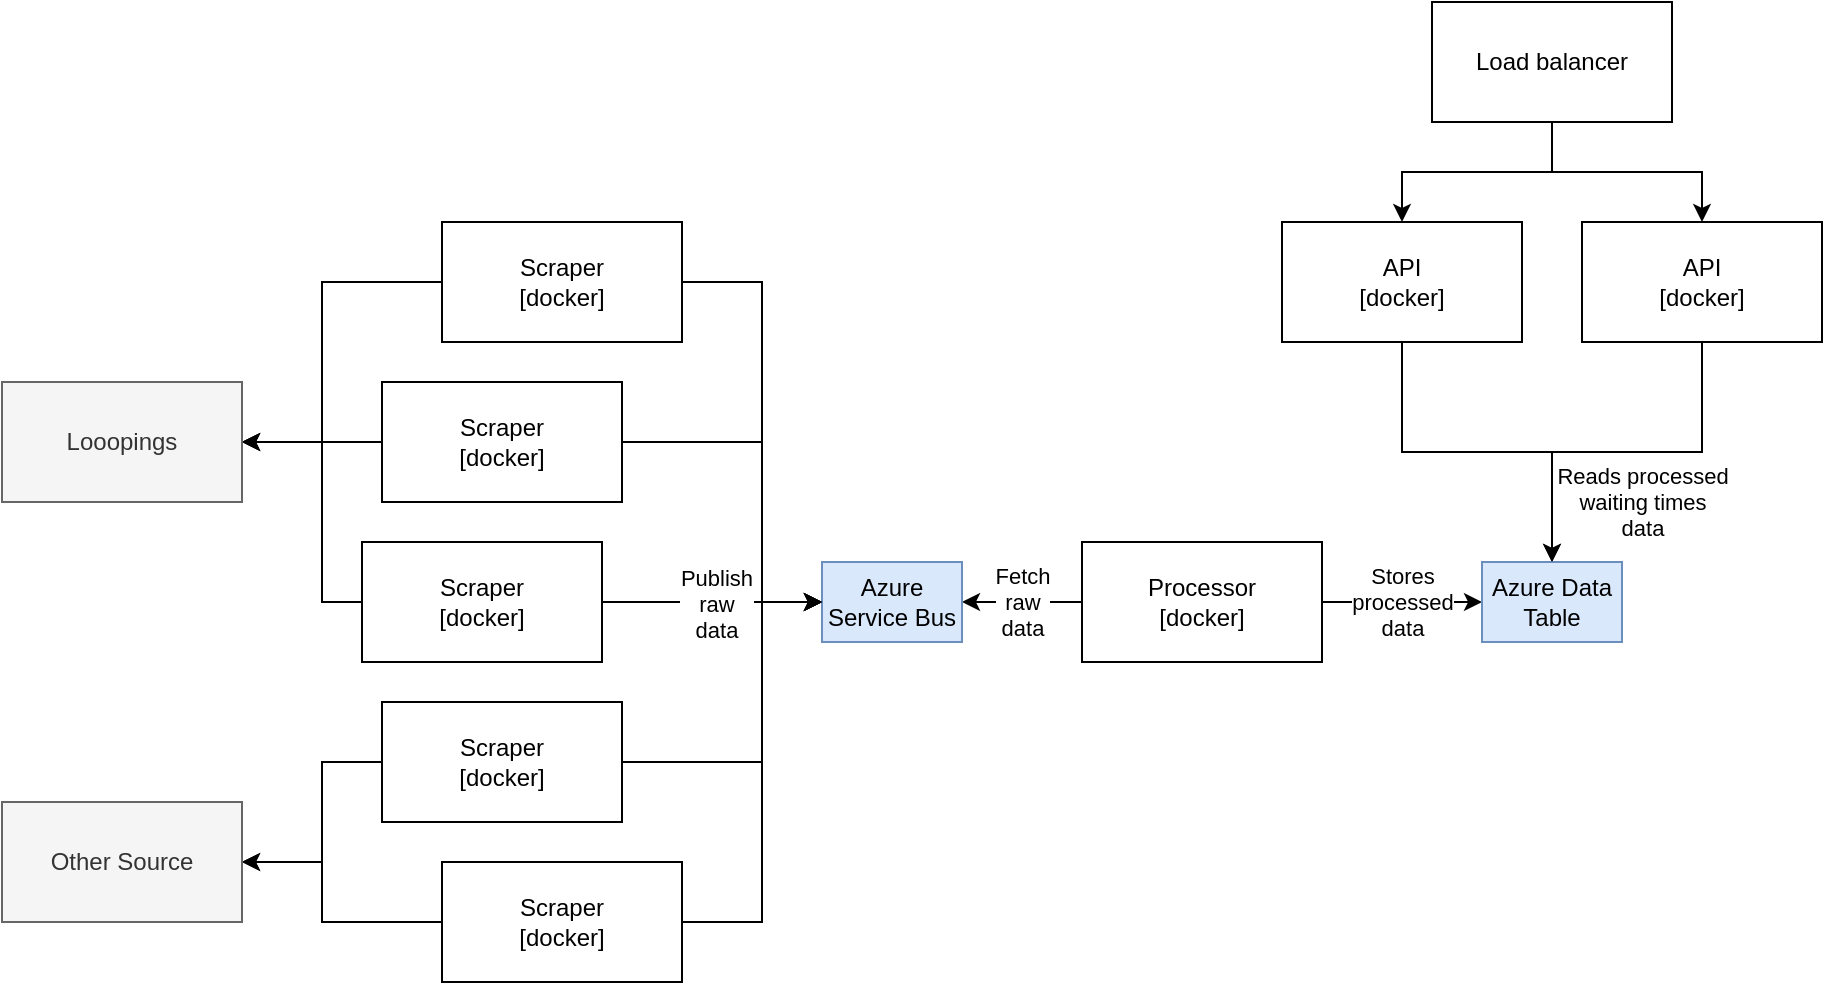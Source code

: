 <mxfile version="26.2.8">
  <diagram name="Page-1" id="v3wkkKDNzwEXIRuGeXZs">
    <mxGraphModel dx="2126" dy="2118" grid="1" gridSize="10" guides="1" tooltips="1" connect="1" arrows="1" fold="1" page="1" pageScale="1" pageWidth="827" pageHeight="1169" math="0" shadow="0">
      <root>
        <mxCell id="0" />
        <mxCell id="1" parent="0" />
        <mxCell id="e811CD-kVdlNk8FhSfKc-19" value="Reads processed&lt;div&gt;waiting times&lt;/div&gt;&lt;div&gt;data&lt;/div&gt;" style="edgeStyle=orthogonalEdgeStyle;rounded=0;orthogonalLoop=1;jettySize=auto;html=1;" parent="1" source="e811CD-kVdlNk8FhSfKc-3" target="e811CD-kVdlNk8FhSfKc-17" edge="1">
          <mxGeometry x="-0.081" y="25" relative="1" as="geometry">
            <mxPoint as="offset" />
          </mxGeometry>
        </mxCell>
        <mxCell id="e811CD-kVdlNk8FhSfKc-11" style="edgeStyle=orthogonalEdgeStyle;rounded=0;orthogonalLoop=1;jettySize=auto;html=1;entryX=0;entryY=0.5;entryDx=0;entryDy=0;" parent="1" source="e811CD-kVdlNk8FhSfKc-1" target="e811CD-kVdlNk8FhSfKc-10" edge="1">
          <mxGeometry relative="1" as="geometry" />
        </mxCell>
        <mxCell id="e811CD-kVdlNk8FhSfKc-12" value="Publish&lt;div&gt;raw&lt;/div&gt;&lt;div&gt;data&lt;/div&gt;" style="edgeLabel;html=1;align=center;verticalAlign=middle;resizable=0;points=[];" parent="e811CD-kVdlNk8FhSfKc-11" vertex="1" connectable="0">
          <mxGeometry x="-0.322" y="-1" relative="1" as="geometry">
            <mxPoint x="19" as="offset" />
          </mxGeometry>
        </mxCell>
        <mxCell id="7_be1yMwDwS5NmoDM4J4-21" style="edgeStyle=orthogonalEdgeStyle;rounded=0;orthogonalLoop=1;jettySize=auto;html=1;entryX=1;entryY=0.5;entryDx=0;entryDy=0;" edge="1" parent="1" source="e811CD-kVdlNk8FhSfKc-1" target="7_be1yMwDwS5NmoDM4J4-16">
          <mxGeometry relative="1" as="geometry">
            <Array as="points">
              <mxPoint x="40" y="270" />
              <mxPoint x="40" y="190" />
            </Array>
          </mxGeometry>
        </mxCell>
        <mxCell id="e811CD-kVdlNk8FhSfKc-1" value="Scraper&lt;div&gt;[docker]&lt;/div&gt;" style="rounded=0;whiteSpace=wrap;html=1;" parent="1" vertex="1">
          <mxGeometry x="60" y="240" width="120" height="60" as="geometry" />
        </mxCell>
        <mxCell id="e811CD-kVdlNk8FhSfKc-13" value="Fetch&lt;div&gt;raw&lt;/div&gt;&lt;div&gt;data&lt;/div&gt;" style="edgeStyle=orthogonalEdgeStyle;rounded=0;orthogonalLoop=1;jettySize=auto;html=1;" parent="1" source="e811CD-kVdlNk8FhSfKc-2" target="e811CD-kVdlNk8FhSfKc-10" edge="1">
          <mxGeometry relative="1" as="geometry" />
        </mxCell>
        <mxCell id="e811CD-kVdlNk8FhSfKc-18" value="Stores&lt;div&gt;processed&lt;/div&gt;&lt;div&gt;data&lt;/div&gt;" style="edgeStyle=orthogonalEdgeStyle;rounded=0;orthogonalLoop=1;jettySize=auto;html=1;" parent="1" source="e811CD-kVdlNk8FhSfKc-2" target="e811CD-kVdlNk8FhSfKc-17" edge="1">
          <mxGeometry relative="1" as="geometry" />
        </mxCell>
        <mxCell id="e811CD-kVdlNk8FhSfKc-2" value="&lt;div&gt;Processor&lt;/div&gt;&lt;div&gt;[docker]&lt;/div&gt;" style="rounded=0;whiteSpace=wrap;html=1;" parent="1" vertex="1">
          <mxGeometry x="420" y="240" width="120" height="60" as="geometry" />
        </mxCell>
        <mxCell id="e811CD-kVdlNk8FhSfKc-3" value="&lt;div&gt;API&lt;/div&gt;&lt;div&gt;[docker]&lt;/div&gt;" style="rounded=0;whiteSpace=wrap;html=1;" parent="1" vertex="1">
          <mxGeometry x="670" y="80" width="120" height="60" as="geometry" />
        </mxCell>
        <mxCell id="e811CD-kVdlNk8FhSfKc-10" value="Azure Service Bus" style="rounded=0;whiteSpace=wrap;html=1;fillColor=#dae8fc;strokeColor=#6c8ebf;" parent="1" vertex="1">
          <mxGeometry x="290" y="250" width="70" height="40" as="geometry" />
        </mxCell>
        <mxCell id="e811CD-kVdlNk8FhSfKc-17" value="Azure Data Table" style="rounded=0;whiteSpace=wrap;html=1;fillColor=#dae8fc;strokeColor=#6c8ebf;" parent="1" vertex="1">
          <mxGeometry x="620" y="250" width="70" height="40" as="geometry" />
        </mxCell>
        <mxCell id="7_be1yMwDwS5NmoDM4J4-6" style="edgeStyle=orthogonalEdgeStyle;rounded=0;orthogonalLoop=1;jettySize=auto;html=1;entryX=0;entryY=0.5;entryDx=0;entryDy=0;" edge="1" parent="1" source="7_be1yMwDwS5NmoDM4J4-2" target="e811CD-kVdlNk8FhSfKc-10">
          <mxGeometry relative="1" as="geometry">
            <Array as="points">
              <mxPoint x="260" y="190" />
              <mxPoint x="260" y="270" />
            </Array>
          </mxGeometry>
        </mxCell>
        <mxCell id="7_be1yMwDwS5NmoDM4J4-20" style="edgeStyle=orthogonalEdgeStyle;rounded=0;orthogonalLoop=1;jettySize=auto;html=1;" edge="1" parent="1" source="7_be1yMwDwS5NmoDM4J4-2" target="7_be1yMwDwS5NmoDM4J4-16">
          <mxGeometry relative="1" as="geometry" />
        </mxCell>
        <mxCell id="7_be1yMwDwS5NmoDM4J4-2" value="Scraper&lt;div&gt;[docker]&lt;/div&gt;" style="rounded=0;whiteSpace=wrap;html=1;" vertex="1" parent="1">
          <mxGeometry x="70" y="160" width="120" height="60" as="geometry" />
        </mxCell>
        <mxCell id="7_be1yMwDwS5NmoDM4J4-8" style="edgeStyle=orthogonalEdgeStyle;rounded=0;orthogonalLoop=1;jettySize=auto;html=1;entryX=0;entryY=0.5;entryDx=0;entryDy=0;" edge="1" parent="1" source="7_be1yMwDwS5NmoDM4J4-3" target="e811CD-kVdlNk8FhSfKc-10">
          <mxGeometry relative="1" as="geometry">
            <Array as="points">
              <mxPoint x="260" y="350" />
              <mxPoint x="260" y="270" />
            </Array>
          </mxGeometry>
        </mxCell>
        <mxCell id="7_be1yMwDwS5NmoDM4J4-18" style="edgeStyle=orthogonalEdgeStyle;rounded=0;orthogonalLoop=1;jettySize=auto;html=1;" edge="1" parent="1" source="7_be1yMwDwS5NmoDM4J4-3" target="7_be1yMwDwS5NmoDM4J4-17">
          <mxGeometry relative="1" as="geometry">
            <Array as="points">
              <mxPoint x="40" y="350" />
              <mxPoint x="40" y="400" />
            </Array>
          </mxGeometry>
        </mxCell>
        <mxCell id="7_be1yMwDwS5NmoDM4J4-3" value="Scraper&lt;div&gt;[docker]&lt;/div&gt;" style="rounded=0;whiteSpace=wrap;html=1;" vertex="1" parent="1">
          <mxGeometry x="70" y="320" width="120" height="60" as="geometry" />
        </mxCell>
        <mxCell id="7_be1yMwDwS5NmoDM4J4-9" style="edgeStyle=orthogonalEdgeStyle;rounded=0;orthogonalLoop=1;jettySize=auto;html=1;entryX=0;entryY=0.5;entryDx=0;entryDy=0;" edge="1" parent="1" source="7_be1yMwDwS5NmoDM4J4-4" target="e811CD-kVdlNk8FhSfKc-10">
          <mxGeometry relative="1" as="geometry">
            <Array as="points">
              <mxPoint x="260" y="430" />
              <mxPoint x="260" y="270" />
            </Array>
          </mxGeometry>
        </mxCell>
        <mxCell id="7_be1yMwDwS5NmoDM4J4-19" style="edgeStyle=orthogonalEdgeStyle;rounded=0;orthogonalLoop=1;jettySize=auto;html=1;" edge="1" parent="1" source="7_be1yMwDwS5NmoDM4J4-4" target="7_be1yMwDwS5NmoDM4J4-17">
          <mxGeometry relative="1" as="geometry">
            <Array as="points">
              <mxPoint x="40" y="430" />
              <mxPoint x="40" y="400" />
            </Array>
          </mxGeometry>
        </mxCell>
        <mxCell id="7_be1yMwDwS5NmoDM4J4-4" value="Scraper&lt;div&gt;[docker]&lt;/div&gt;" style="rounded=0;whiteSpace=wrap;html=1;" vertex="1" parent="1">
          <mxGeometry x="100" y="400" width="120" height="60" as="geometry" />
        </mxCell>
        <mxCell id="7_be1yMwDwS5NmoDM4J4-7" style="edgeStyle=orthogonalEdgeStyle;rounded=0;orthogonalLoop=1;jettySize=auto;html=1;entryX=0;entryY=0.5;entryDx=0;entryDy=0;" edge="1" parent="1" source="7_be1yMwDwS5NmoDM4J4-5" target="e811CD-kVdlNk8FhSfKc-10">
          <mxGeometry relative="1" as="geometry">
            <Array as="points">
              <mxPoint x="260" y="110" />
              <mxPoint x="260" y="270" />
            </Array>
          </mxGeometry>
        </mxCell>
        <mxCell id="7_be1yMwDwS5NmoDM4J4-22" style="edgeStyle=orthogonalEdgeStyle;rounded=0;orthogonalLoop=1;jettySize=auto;html=1;entryX=1;entryY=0.5;entryDx=0;entryDy=0;" edge="1" parent="1" source="7_be1yMwDwS5NmoDM4J4-5" target="7_be1yMwDwS5NmoDM4J4-16">
          <mxGeometry relative="1" as="geometry">
            <Array as="points">
              <mxPoint x="40" y="110" />
              <mxPoint x="40" y="190" />
            </Array>
          </mxGeometry>
        </mxCell>
        <mxCell id="7_be1yMwDwS5NmoDM4J4-5" value="Scraper&lt;div&gt;[docker]&lt;/div&gt;" style="rounded=0;whiteSpace=wrap;html=1;" vertex="1" parent="1">
          <mxGeometry x="100" y="80" width="120" height="60" as="geometry" />
        </mxCell>
        <mxCell id="7_be1yMwDwS5NmoDM4J4-11" style="edgeStyle=orthogonalEdgeStyle;rounded=0;orthogonalLoop=1;jettySize=auto;html=1;" edge="1" parent="1" source="7_be1yMwDwS5NmoDM4J4-10" target="e811CD-kVdlNk8FhSfKc-17">
          <mxGeometry relative="1" as="geometry" />
        </mxCell>
        <mxCell id="7_be1yMwDwS5NmoDM4J4-10" value="&lt;div&gt;API&lt;/div&gt;&lt;div&gt;[docker]&lt;/div&gt;" style="rounded=0;whiteSpace=wrap;html=1;" vertex="1" parent="1">
          <mxGeometry x="520" y="80" width="120" height="60" as="geometry" />
        </mxCell>
        <mxCell id="7_be1yMwDwS5NmoDM4J4-13" style="edgeStyle=orthogonalEdgeStyle;rounded=0;orthogonalLoop=1;jettySize=auto;html=1;" edge="1" parent="1" source="7_be1yMwDwS5NmoDM4J4-12" target="7_be1yMwDwS5NmoDM4J4-10">
          <mxGeometry relative="1" as="geometry" />
        </mxCell>
        <mxCell id="7_be1yMwDwS5NmoDM4J4-14" style="edgeStyle=orthogonalEdgeStyle;rounded=0;orthogonalLoop=1;jettySize=auto;html=1;" edge="1" parent="1" source="7_be1yMwDwS5NmoDM4J4-12" target="e811CD-kVdlNk8FhSfKc-3">
          <mxGeometry relative="1" as="geometry" />
        </mxCell>
        <mxCell id="7_be1yMwDwS5NmoDM4J4-12" value="&lt;div&gt;Load balancer&lt;/div&gt;" style="rounded=0;whiteSpace=wrap;html=1;" vertex="1" parent="1">
          <mxGeometry x="595" y="-30" width="120" height="60" as="geometry" />
        </mxCell>
        <mxCell id="7_be1yMwDwS5NmoDM4J4-16" value="Looopings" style="rounded=0;whiteSpace=wrap;html=1;fillColor=#f5f5f5;fontColor=#333333;strokeColor=#666666;" vertex="1" parent="1">
          <mxGeometry x="-120" y="160" width="120" height="60" as="geometry" />
        </mxCell>
        <mxCell id="7_be1yMwDwS5NmoDM4J4-17" value="Other Source" style="rounded=0;whiteSpace=wrap;html=1;fillColor=#f5f5f5;fontColor=#333333;strokeColor=#666666;" vertex="1" parent="1">
          <mxGeometry x="-120" y="370" width="120" height="60" as="geometry" />
        </mxCell>
      </root>
    </mxGraphModel>
  </diagram>
</mxfile>
